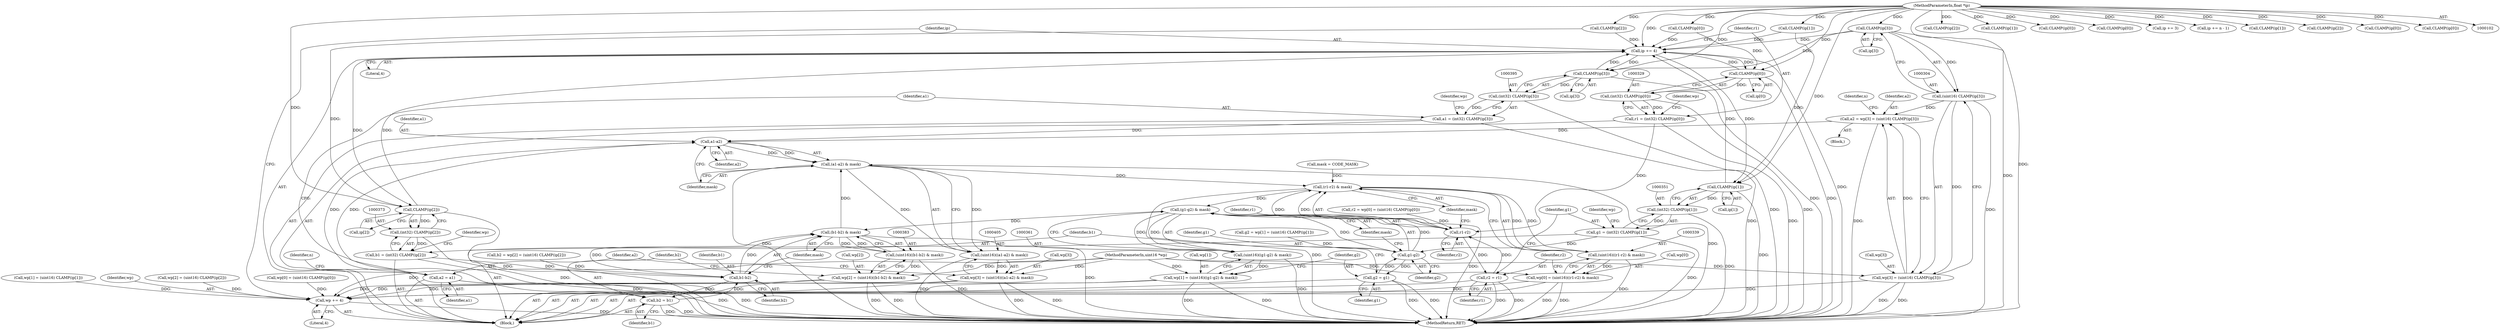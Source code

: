 digraph "0_libtiff_83a4b92815ea04969d494416eaae3d4c6b338e4a#diff-c8b4b355f9b5c06d585b23138e1c185f_1@pointer" {
"1000305" [label="(Call,CLAMP(ip[3]))"];
"1000103" [label="(MethodParameterIn,float *ip)"];
"1000303" [label="(Call,(uint16) CLAMP(ip[3]))"];
"1000297" [label="(Call,a2 = wp[3] = (uint16) CLAMP(ip[3]))"];
"1000407" [label="(Call,a1-a2)"];
"1000406" [label="(Call,(a1-a2) & mask)"];
"1000340" [label="(Call,(r1-r2) & mask)"];
"1000338" [label="(Call,(uint16)((r1-r2) & mask))"];
"1000334" [label="(Call,wp[0] = (uint16)((r1-r2) & mask))"];
"1000320" [label="(Call,wp += 4)"];
"1000362" [label="(Call,(g1-g2) & mask)"];
"1000360" [label="(Call,(uint16)((g1-g2) & mask))"];
"1000356" [label="(Call,wp[1] = (uint16)((g1-g2) & mask))"];
"1000384" [label="(Call,(b1-b2) & mask)"];
"1000382" [label="(Call,(uint16)((b1-b2) & mask))"];
"1000378" [label="(Call,wp[2] = (uint16)((b1-b2) & mask))"];
"1000404" [label="(Call,(uint16)((a1-a2) & mask))"];
"1000400" [label="(Call,wp[3] = (uint16)((a1-a2) & mask))"];
"1000411" [label="(Call,a2 = a1)"];
"1000299" [label="(Call,wp[3] = (uint16) CLAMP(ip[3]))"];
"1000323" [label="(Call,ip += 4)"];
"1000330" [label="(Call,CLAMP(ip[0]))"];
"1000328" [label="(Call,(int32) CLAMP(ip[0]))"];
"1000326" [label="(Call,r1 = (int32) CLAMP(ip[0]))"];
"1000341" [label="(Call,r1-r2)"];
"1000345" [label="(Call,r2 = r1)"];
"1000352" [label="(Call,CLAMP(ip[1]))"];
"1000350" [label="(Call,(int32) CLAMP(ip[1]))"];
"1000348" [label="(Call,g1 = (int32) CLAMP(ip[1]))"];
"1000363" [label="(Call,g1-g2)"];
"1000367" [label="(Call,g2 = g1)"];
"1000374" [label="(Call,CLAMP(ip[2]))"];
"1000372" [label="(Call,(int32) CLAMP(ip[2]))"];
"1000370" [label="(Call,b1 = (int32) CLAMP(ip[2]))"];
"1000385" [label="(Call,b1-b2)"];
"1000389" [label="(Call,b2 = b1)"];
"1000396" [label="(Call,CLAMP(ip[3]))"];
"1000394" [label="(Call,(int32) CLAMP(ip[3]))"];
"1000392" [label="(Call,a1 = (int32) CLAMP(ip[3]))"];
"1000123" [label="(Call,mask = CODE_MASK)"];
"1000168" [label="(Call,CLAMP(ip[2]))"];
"1000343" [label="(Identifier,r2)"];
"1000156" [label="(Call,CLAMP(ip[1]))"];
"1000340" [label="(Call,(r1-r2) & mask)"];
"1000366" [label="(Identifier,mask)"];
"1000324" [label="(Identifier,ip)"];
"1000404" [label="(Call,(uint16)((a1-a2) & mask))"];
"1000378" [label="(Call,wp[2] = (uint16)((b1-b2) & mask))"];
"1000410" [label="(Identifier,mask)"];
"1000408" [label="(Identifier,a1)"];
"1000345" [label="(Call,r2 = r1)"];
"1000330" [label="(Call,CLAMP(ip[0]))"];
"1000400" [label="(Call,wp[3] = (uint16)((a1-a2) & mask))"];
"1000407" [label="(Call,a1-a2)"];
"1000287" [label="(Call,wp[2] = (uint16) CLAMP(ip[2]))"];
"1000334" [label="(Call,wp[0] = (uint16)((r1-r2) & mask))"];
"1000371" [label="(Identifier,b1)"];
"1000144" [label="(Call,CLAMP(ip[0]))"];
"1000406" [label="(Call,(a1-a2) & mask)"];
"1000348" [label="(Call,g1 = (int32) CLAMP(ip[1]))"];
"1000273" [label="(Call,g2 = wp[1] = (uint16) CLAMP(ip[1]))"];
"1000335" [label="(Call,wp[0])"];
"1000263" [label="(Call,wp[0] = (uint16) CLAMP(ip[0]))"];
"1000193" [label="(Call,CLAMP(ip[0]))"];
"1000306" [label="(Call,ip[3])"];
"1000281" [label="(Call,CLAMP(ip[1]))"];
"1000323" [label="(Call,ip += 4)"];
"1000393" [label="(Identifier,a1)"];
"1000413" [label="(Identifier,a1)"];
"1000275" [label="(Call,wp[1] = (uint16) CLAMP(ip[1]))"];
"1000391" [label="(Identifier,b1)"];
"1000298" [label="(Identifier,a2)"];
"1000285" [label="(Call,b2 = wp[2] = (uint16) CLAMP(ip[2]))"];
"1000106" [label="(MethodParameterIn,uint16 *wp)"];
"1000357" [label="(Call,wp[1])"];
"1000325" [label="(Literal,4)"];
"1000320" [label="(Call,wp += 4)"];
"1000322" [label="(Literal,4)"];
"1000367" [label="(Call,g2 = g1)"];
"1000402" [label="(Identifier,wp)"];
"1000342" [label="(Identifier,r1)"];
"1000299" [label="(Call,wp[3] = (uint16) CLAMP(ip[3]))"];
"1000394" [label="(Call,(int32) CLAMP(ip[3]))"];
"1000316" [label="(Block,)"];
"1000305" [label="(Call,CLAMP(ip[3]))"];
"1000382" [label="(Call,(uint16)((b1-b2) & mask))"];
"1000186" [label="(Call,ip += 3)"];
"1000416" [label="(Call,ip += n - 1)"];
"1000215" [label="(Call,CLAMP(ip[1]))"];
"1000396" [label="(Call,CLAMP(ip[3]))"];
"1000349" [label="(Identifier,g1)"];
"1000314" [label="(Identifier,n)"];
"1000350" [label="(Call,(int32) CLAMP(ip[1]))"];
"1000344" [label="(Identifier,mask)"];
"1000409" [label="(Identifier,a2)"];
"1000370" [label="(Call,b1 = (int32) CLAMP(ip[2]))"];
"1000352" [label="(Call,CLAMP(ip[1]))"];
"1000353" [label="(Call,ip[1])"];
"1000356" [label="(Call,wp[1] = (uint16)((g1-g2) & mask))"];
"1000261" [label="(Call,r2 = wp[0] = (uint16) CLAMP(ip[0]))"];
"1000346" [label="(Identifier,r2)"];
"1000269" [label="(Call,CLAMP(ip[0]))"];
"1000362" [label="(Call,(g1-g2) & mask)"];
"1000103" [label="(MethodParameterIn,float *ip)"];
"1000237" [label="(Call,CLAMP(ip[2]))"];
"1000374" [label="(Call,CLAMP(ip[2]))"];
"1000336" [label="(Identifier,wp)"];
"1000303" [label="(Call,(uint16) CLAMP(ip[3]))"];
"1000327" [label="(Identifier,r1)"];
"1000392" [label="(Call,a1 = (int32) CLAMP(ip[3]))"];
"1000412" [label="(Identifier,a2)"];
"1000390" [label="(Identifier,b2)"];
"1000365" [label="(Identifier,g2)"];
"1000347" [label="(Identifier,r1)"];
"1000363" [label="(Call,g1-g2)"];
"1000379" [label="(Call,wp[2])"];
"1000372" [label="(Call,(int32) CLAMP(ip[2]))"];
"1000477" [label="(MethodReturn,RET)"];
"1000388" [label="(Identifier,mask)"];
"1000471" [label="(Call,CLAMP(ip[0]))"];
"1000297" [label="(Call,a2 = wp[3] = (uint16) CLAMP(ip[3]))"];
"1000380" [label="(Identifier,wp)"];
"1000360" [label="(Call,(uint16)((g1-g2) & mask))"];
"1000401" [label="(Call,wp[3])"];
"1000389" [label="(Call,b2 = b1)"];
"1000442" [label="(Call,CLAMP(ip[0]))"];
"1000310" [label="(Identifier,n)"];
"1000411" [label="(Call,a2 = a1)"];
"1000375" [label="(Call,ip[2])"];
"1000369" [label="(Identifier,g1)"];
"1000364" [label="(Identifier,g1)"];
"1000326" [label="(Call,r1 = (int32) CLAMP(ip[0]))"];
"1000368" [label="(Identifier,g2)"];
"1000321" [label="(Identifier,wp)"];
"1000386" [label="(Identifier,b1)"];
"1000385" [label="(Call,b1-b2)"];
"1000384" [label="(Call,(b1-b2) & mask)"];
"1000358" [label="(Identifier,wp)"];
"1000397" [label="(Call,ip[3])"];
"1000328" [label="(Call,(int32) CLAMP(ip[0]))"];
"1000341" [label="(Call,r1-r2)"];
"1000338" [label="(Call,(uint16)((r1-r2) & mask))"];
"1000331" [label="(Call,ip[0])"];
"1000293" [label="(Call,CLAMP(ip[2]))"];
"1000387" [label="(Identifier,b2)"];
"1000300" [label="(Call,wp[3])"];
"1000260" [label="(Block,)"];
"1000305" -> "1000303"  [label="AST: "];
"1000305" -> "1000306"  [label="CFG: "];
"1000306" -> "1000305"  [label="AST: "];
"1000303" -> "1000305"  [label="CFG: "];
"1000305" -> "1000477"  [label="DDG: "];
"1000305" -> "1000303"  [label="DDG: "];
"1000103" -> "1000305"  [label="DDG: "];
"1000305" -> "1000323"  [label="DDG: "];
"1000305" -> "1000396"  [label="DDG: "];
"1000103" -> "1000102"  [label="AST: "];
"1000103" -> "1000477"  [label="DDG: "];
"1000103" -> "1000144"  [label="DDG: "];
"1000103" -> "1000156"  [label="DDG: "];
"1000103" -> "1000168"  [label="DDG: "];
"1000103" -> "1000186"  [label="DDG: "];
"1000103" -> "1000193"  [label="DDG: "];
"1000103" -> "1000215"  [label="DDG: "];
"1000103" -> "1000237"  [label="DDG: "];
"1000103" -> "1000269"  [label="DDG: "];
"1000103" -> "1000281"  [label="DDG: "];
"1000103" -> "1000293"  [label="DDG: "];
"1000103" -> "1000323"  [label="DDG: "];
"1000103" -> "1000330"  [label="DDG: "];
"1000103" -> "1000352"  [label="DDG: "];
"1000103" -> "1000374"  [label="DDG: "];
"1000103" -> "1000396"  [label="DDG: "];
"1000103" -> "1000416"  [label="DDG: "];
"1000103" -> "1000442"  [label="DDG: "];
"1000103" -> "1000471"  [label="DDG: "];
"1000303" -> "1000299"  [label="AST: "];
"1000304" -> "1000303"  [label="AST: "];
"1000299" -> "1000303"  [label="CFG: "];
"1000303" -> "1000477"  [label="DDG: "];
"1000303" -> "1000297"  [label="DDG: "];
"1000303" -> "1000299"  [label="DDG: "];
"1000297" -> "1000260"  [label="AST: "];
"1000297" -> "1000299"  [label="CFG: "];
"1000298" -> "1000297"  [label="AST: "];
"1000299" -> "1000297"  [label="AST: "];
"1000310" -> "1000297"  [label="CFG: "];
"1000297" -> "1000477"  [label="DDG: "];
"1000299" -> "1000297"  [label="DDG: "];
"1000297" -> "1000407"  [label="DDG: "];
"1000407" -> "1000406"  [label="AST: "];
"1000407" -> "1000409"  [label="CFG: "];
"1000408" -> "1000407"  [label="AST: "];
"1000409" -> "1000407"  [label="AST: "];
"1000410" -> "1000407"  [label="CFG: "];
"1000407" -> "1000406"  [label="DDG: "];
"1000407" -> "1000406"  [label="DDG: "];
"1000392" -> "1000407"  [label="DDG: "];
"1000411" -> "1000407"  [label="DDG: "];
"1000407" -> "1000411"  [label="DDG: "];
"1000406" -> "1000404"  [label="AST: "];
"1000406" -> "1000410"  [label="CFG: "];
"1000410" -> "1000406"  [label="AST: "];
"1000404" -> "1000406"  [label="CFG: "];
"1000406" -> "1000477"  [label="DDG: "];
"1000406" -> "1000477"  [label="DDG: "];
"1000406" -> "1000340"  [label="DDG: "];
"1000406" -> "1000404"  [label="DDG: "];
"1000406" -> "1000404"  [label="DDG: "];
"1000384" -> "1000406"  [label="DDG: "];
"1000340" -> "1000338"  [label="AST: "];
"1000340" -> "1000344"  [label="CFG: "];
"1000341" -> "1000340"  [label="AST: "];
"1000344" -> "1000340"  [label="AST: "];
"1000338" -> "1000340"  [label="CFG: "];
"1000340" -> "1000477"  [label="DDG: "];
"1000340" -> "1000338"  [label="DDG: "];
"1000340" -> "1000338"  [label="DDG: "];
"1000341" -> "1000340"  [label="DDG: "];
"1000341" -> "1000340"  [label="DDG: "];
"1000123" -> "1000340"  [label="DDG: "];
"1000340" -> "1000362"  [label="DDG: "];
"1000338" -> "1000334"  [label="AST: "];
"1000339" -> "1000338"  [label="AST: "];
"1000334" -> "1000338"  [label="CFG: "];
"1000338" -> "1000477"  [label="DDG: "];
"1000338" -> "1000334"  [label="DDG: "];
"1000334" -> "1000316"  [label="AST: "];
"1000335" -> "1000334"  [label="AST: "];
"1000346" -> "1000334"  [label="CFG: "];
"1000334" -> "1000477"  [label="DDG: "];
"1000334" -> "1000477"  [label="DDG: "];
"1000334" -> "1000320"  [label="DDG: "];
"1000106" -> "1000334"  [label="DDG: "];
"1000320" -> "1000316"  [label="AST: "];
"1000320" -> "1000322"  [label="CFG: "];
"1000321" -> "1000320"  [label="AST: "];
"1000322" -> "1000320"  [label="AST: "];
"1000324" -> "1000320"  [label="CFG: "];
"1000320" -> "1000477"  [label="DDG: "];
"1000356" -> "1000320"  [label="DDG: "];
"1000400" -> "1000320"  [label="DDG: "];
"1000287" -> "1000320"  [label="DDG: "];
"1000263" -> "1000320"  [label="DDG: "];
"1000378" -> "1000320"  [label="DDG: "];
"1000275" -> "1000320"  [label="DDG: "];
"1000299" -> "1000320"  [label="DDG: "];
"1000106" -> "1000320"  [label="DDG: "];
"1000362" -> "1000360"  [label="AST: "];
"1000362" -> "1000366"  [label="CFG: "];
"1000363" -> "1000362"  [label="AST: "];
"1000366" -> "1000362"  [label="AST: "];
"1000360" -> "1000362"  [label="CFG: "];
"1000362" -> "1000477"  [label="DDG: "];
"1000362" -> "1000360"  [label="DDG: "];
"1000362" -> "1000360"  [label="DDG: "];
"1000363" -> "1000362"  [label="DDG: "];
"1000363" -> "1000362"  [label="DDG: "];
"1000362" -> "1000384"  [label="DDG: "];
"1000360" -> "1000356"  [label="AST: "];
"1000361" -> "1000360"  [label="AST: "];
"1000356" -> "1000360"  [label="CFG: "];
"1000360" -> "1000477"  [label="DDG: "];
"1000360" -> "1000356"  [label="DDG: "];
"1000356" -> "1000316"  [label="AST: "];
"1000357" -> "1000356"  [label="AST: "];
"1000368" -> "1000356"  [label="CFG: "];
"1000356" -> "1000477"  [label="DDG: "];
"1000356" -> "1000477"  [label="DDG: "];
"1000106" -> "1000356"  [label="DDG: "];
"1000384" -> "1000382"  [label="AST: "];
"1000384" -> "1000388"  [label="CFG: "];
"1000385" -> "1000384"  [label="AST: "];
"1000388" -> "1000384"  [label="AST: "];
"1000382" -> "1000384"  [label="CFG: "];
"1000384" -> "1000477"  [label="DDG: "];
"1000384" -> "1000382"  [label="DDG: "];
"1000384" -> "1000382"  [label="DDG: "];
"1000385" -> "1000384"  [label="DDG: "];
"1000385" -> "1000384"  [label="DDG: "];
"1000382" -> "1000378"  [label="AST: "];
"1000383" -> "1000382"  [label="AST: "];
"1000378" -> "1000382"  [label="CFG: "];
"1000382" -> "1000477"  [label="DDG: "];
"1000382" -> "1000378"  [label="DDG: "];
"1000378" -> "1000316"  [label="AST: "];
"1000379" -> "1000378"  [label="AST: "];
"1000390" -> "1000378"  [label="CFG: "];
"1000378" -> "1000477"  [label="DDG: "];
"1000378" -> "1000477"  [label="DDG: "];
"1000106" -> "1000378"  [label="DDG: "];
"1000404" -> "1000400"  [label="AST: "];
"1000405" -> "1000404"  [label="AST: "];
"1000400" -> "1000404"  [label="CFG: "];
"1000404" -> "1000477"  [label="DDG: "];
"1000404" -> "1000400"  [label="DDG: "];
"1000400" -> "1000316"  [label="AST: "];
"1000401" -> "1000400"  [label="AST: "];
"1000412" -> "1000400"  [label="CFG: "];
"1000400" -> "1000477"  [label="DDG: "];
"1000400" -> "1000477"  [label="DDG: "];
"1000106" -> "1000400"  [label="DDG: "];
"1000411" -> "1000316"  [label="AST: "];
"1000411" -> "1000413"  [label="CFG: "];
"1000412" -> "1000411"  [label="AST: "];
"1000413" -> "1000411"  [label="AST: "];
"1000314" -> "1000411"  [label="CFG: "];
"1000411" -> "1000477"  [label="DDG: "];
"1000411" -> "1000477"  [label="DDG: "];
"1000300" -> "1000299"  [label="AST: "];
"1000299" -> "1000477"  [label="DDG: "];
"1000299" -> "1000477"  [label="DDG: "];
"1000106" -> "1000299"  [label="DDG: "];
"1000323" -> "1000316"  [label="AST: "];
"1000323" -> "1000325"  [label="CFG: "];
"1000324" -> "1000323"  [label="AST: "];
"1000325" -> "1000323"  [label="AST: "];
"1000327" -> "1000323"  [label="CFG: "];
"1000323" -> "1000477"  [label="DDG: "];
"1000374" -> "1000323"  [label="DDG: "];
"1000281" -> "1000323"  [label="DDG: "];
"1000293" -> "1000323"  [label="DDG: "];
"1000352" -> "1000323"  [label="DDG: "];
"1000269" -> "1000323"  [label="DDG: "];
"1000330" -> "1000323"  [label="DDG: "];
"1000396" -> "1000323"  [label="DDG: "];
"1000323" -> "1000330"  [label="DDG: "];
"1000323" -> "1000352"  [label="DDG: "];
"1000323" -> "1000374"  [label="DDG: "];
"1000323" -> "1000396"  [label="DDG: "];
"1000330" -> "1000328"  [label="AST: "];
"1000330" -> "1000331"  [label="CFG: "];
"1000331" -> "1000330"  [label="AST: "];
"1000328" -> "1000330"  [label="CFG: "];
"1000330" -> "1000477"  [label="DDG: "];
"1000330" -> "1000328"  [label="DDG: "];
"1000269" -> "1000330"  [label="DDG: "];
"1000328" -> "1000326"  [label="AST: "];
"1000329" -> "1000328"  [label="AST: "];
"1000326" -> "1000328"  [label="CFG: "];
"1000328" -> "1000477"  [label="DDG: "];
"1000328" -> "1000326"  [label="DDG: "];
"1000326" -> "1000316"  [label="AST: "];
"1000327" -> "1000326"  [label="AST: "];
"1000336" -> "1000326"  [label="CFG: "];
"1000326" -> "1000477"  [label="DDG: "];
"1000326" -> "1000341"  [label="DDG: "];
"1000341" -> "1000343"  [label="CFG: "];
"1000342" -> "1000341"  [label="AST: "];
"1000343" -> "1000341"  [label="AST: "];
"1000344" -> "1000341"  [label="CFG: "];
"1000261" -> "1000341"  [label="DDG: "];
"1000345" -> "1000341"  [label="DDG: "];
"1000341" -> "1000345"  [label="DDG: "];
"1000345" -> "1000316"  [label="AST: "];
"1000345" -> "1000347"  [label="CFG: "];
"1000346" -> "1000345"  [label="AST: "];
"1000347" -> "1000345"  [label="AST: "];
"1000349" -> "1000345"  [label="CFG: "];
"1000345" -> "1000477"  [label="DDG: "];
"1000345" -> "1000477"  [label="DDG: "];
"1000352" -> "1000350"  [label="AST: "];
"1000352" -> "1000353"  [label="CFG: "];
"1000353" -> "1000352"  [label="AST: "];
"1000350" -> "1000352"  [label="CFG: "];
"1000352" -> "1000477"  [label="DDG: "];
"1000352" -> "1000350"  [label="DDG: "];
"1000281" -> "1000352"  [label="DDG: "];
"1000350" -> "1000348"  [label="AST: "];
"1000351" -> "1000350"  [label="AST: "];
"1000348" -> "1000350"  [label="CFG: "];
"1000350" -> "1000477"  [label="DDG: "];
"1000350" -> "1000348"  [label="DDG: "];
"1000348" -> "1000316"  [label="AST: "];
"1000349" -> "1000348"  [label="AST: "];
"1000358" -> "1000348"  [label="CFG: "];
"1000348" -> "1000477"  [label="DDG: "];
"1000348" -> "1000363"  [label="DDG: "];
"1000363" -> "1000365"  [label="CFG: "];
"1000364" -> "1000363"  [label="AST: "];
"1000365" -> "1000363"  [label="AST: "];
"1000366" -> "1000363"  [label="CFG: "];
"1000367" -> "1000363"  [label="DDG: "];
"1000273" -> "1000363"  [label="DDG: "];
"1000363" -> "1000367"  [label="DDG: "];
"1000367" -> "1000316"  [label="AST: "];
"1000367" -> "1000369"  [label="CFG: "];
"1000368" -> "1000367"  [label="AST: "];
"1000369" -> "1000367"  [label="AST: "];
"1000371" -> "1000367"  [label="CFG: "];
"1000367" -> "1000477"  [label="DDG: "];
"1000367" -> "1000477"  [label="DDG: "];
"1000374" -> "1000372"  [label="AST: "];
"1000374" -> "1000375"  [label="CFG: "];
"1000375" -> "1000374"  [label="AST: "];
"1000372" -> "1000374"  [label="CFG: "];
"1000374" -> "1000477"  [label="DDG: "];
"1000374" -> "1000372"  [label="DDG: "];
"1000293" -> "1000374"  [label="DDG: "];
"1000372" -> "1000370"  [label="AST: "];
"1000373" -> "1000372"  [label="AST: "];
"1000370" -> "1000372"  [label="CFG: "];
"1000372" -> "1000477"  [label="DDG: "];
"1000372" -> "1000370"  [label="DDG: "];
"1000370" -> "1000316"  [label="AST: "];
"1000371" -> "1000370"  [label="AST: "];
"1000380" -> "1000370"  [label="CFG: "];
"1000370" -> "1000477"  [label="DDG: "];
"1000370" -> "1000385"  [label="DDG: "];
"1000385" -> "1000387"  [label="CFG: "];
"1000386" -> "1000385"  [label="AST: "];
"1000387" -> "1000385"  [label="AST: "];
"1000388" -> "1000385"  [label="CFG: "];
"1000285" -> "1000385"  [label="DDG: "];
"1000389" -> "1000385"  [label="DDG: "];
"1000385" -> "1000389"  [label="DDG: "];
"1000389" -> "1000316"  [label="AST: "];
"1000389" -> "1000391"  [label="CFG: "];
"1000390" -> "1000389"  [label="AST: "];
"1000391" -> "1000389"  [label="AST: "];
"1000393" -> "1000389"  [label="CFG: "];
"1000389" -> "1000477"  [label="DDG: "];
"1000389" -> "1000477"  [label="DDG: "];
"1000396" -> "1000394"  [label="AST: "];
"1000396" -> "1000397"  [label="CFG: "];
"1000397" -> "1000396"  [label="AST: "];
"1000394" -> "1000396"  [label="CFG: "];
"1000396" -> "1000477"  [label="DDG: "];
"1000396" -> "1000394"  [label="DDG: "];
"1000394" -> "1000392"  [label="AST: "];
"1000395" -> "1000394"  [label="AST: "];
"1000392" -> "1000394"  [label="CFG: "];
"1000394" -> "1000477"  [label="DDG: "];
"1000394" -> "1000392"  [label="DDG: "];
"1000392" -> "1000316"  [label="AST: "];
"1000393" -> "1000392"  [label="AST: "];
"1000402" -> "1000392"  [label="CFG: "];
"1000392" -> "1000477"  [label="DDG: "];
}
